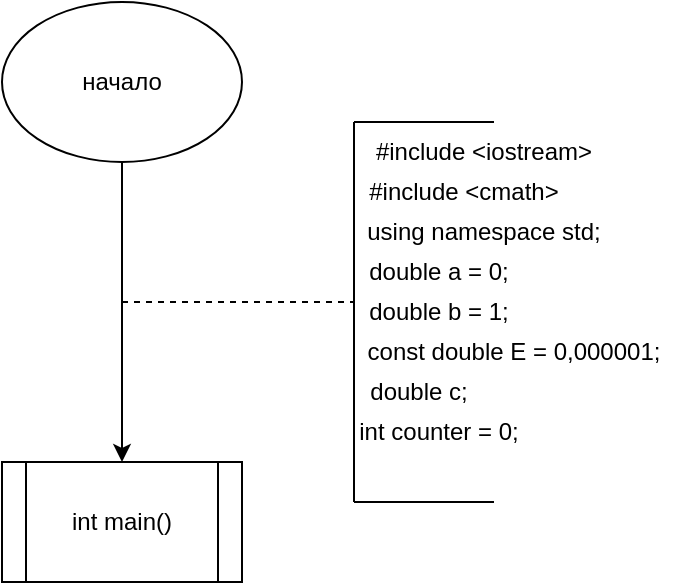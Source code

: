 <mxfile version="25.0.3">
  <diagram name="Страница — 1" id="Hb7AP2iqL8yiQXV1kjQa">
    <mxGraphModel dx="922" dy="574" grid="1" gridSize="10" guides="1" tooltips="1" connect="1" arrows="1" fold="1" page="1" pageScale="1" pageWidth="827" pageHeight="1169" math="0" shadow="0">
      <root>
        <mxCell id="0" />
        <mxCell id="1" parent="0" />
        <mxCell id="3_R2PrII4kckDfcfR6BO-3" value="" style="edgeStyle=orthogonalEdgeStyle;rounded=0;orthogonalLoop=1;jettySize=auto;html=1;" edge="1" parent="1" source="3_R2PrII4kckDfcfR6BO-1" target="3_R2PrII4kckDfcfR6BO-2">
          <mxGeometry relative="1" as="geometry" />
        </mxCell>
        <mxCell id="3_R2PrII4kckDfcfR6BO-1" value="начало" style="ellipse;whiteSpace=wrap;html=1;" vertex="1" parent="1">
          <mxGeometry x="354" width="120" height="80" as="geometry" />
        </mxCell>
        <mxCell id="3_R2PrII4kckDfcfR6BO-2" value="int main()" style="shape=process;whiteSpace=wrap;html=1;backgroundOutline=1;" vertex="1" parent="1">
          <mxGeometry x="354" y="230" width="120" height="60" as="geometry" />
        </mxCell>
        <mxCell id="3_R2PrII4kckDfcfR6BO-4" value="" style="endArrow=none;dashed=1;html=1;rounded=0;" edge="1" parent="1">
          <mxGeometry width="50" height="50" relative="1" as="geometry">
            <mxPoint x="414" y="150" as="sourcePoint" />
            <mxPoint x="530" y="150" as="targetPoint" />
          </mxGeometry>
        </mxCell>
        <mxCell id="3_R2PrII4kckDfcfR6BO-5" value="" style="endArrow=none;html=1;rounded=0;" edge="1" parent="1">
          <mxGeometry width="50" height="50" relative="1" as="geometry">
            <mxPoint x="530" y="250" as="sourcePoint" />
            <mxPoint x="530" y="60" as="targetPoint" />
          </mxGeometry>
        </mxCell>
        <mxCell id="3_R2PrII4kckDfcfR6BO-6" value="" style="endArrow=none;html=1;rounded=0;" edge="1" parent="1">
          <mxGeometry width="50" height="50" relative="1" as="geometry">
            <mxPoint x="530" y="60" as="sourcePoint" />
            <mxPoint x="600" y="60" as="targetPoint" />
          </mxGeometry>
        </mxCell>
        <mxCell id="3_R2PrII4kckDfcfR6BO-7" value="" style="endArrow=none;html=1;rounded=0;" edge="1" parent="1">
          <mxGeometry width="50" height="50" relative="1" as="geometry">
            <mxPoint x="530" y="250" as="sourcePoint" />
            <mxPoint x="600" y="250" as="targetPoint" />
          </mxGeometry>
        </mxCell>
        <mxCell id="3_R2PrII4kckDfcfR6BO-8" value="#include &amp;lt;iostream&amp;gt;" style="text;html=1;align=center;verticalAlign=middle;whiteSpace=wrap;rounded=0;" vertex="1" parent="1">
          <mxGeometry x="525" y="60" width="140" height="30" as="geometry" />
        </mxCell>
        <mxCell id="3_R2PrII4kckDfcfR6BO-9" value="#include &amp;lt;cmath&amp;gt;" style="text;html=1;align=center;verticalAlign=middle;whiteSpace=wrap;rounded=0;" vertex="1" parent="1">
          <mxGeometry x="530" y="80" width="110" height="30" as="geometry" />
        </mxCell>
        <mxCell id="3_R2PrII4kckDfcfR6BO-10" value="using namespace std;" style="text;html=1;align=center;verticalAlign=middle;whiteSpace=wrap;rounded=0;" vertex="1" parent="1">
          <mxGeometry x="530" y="100" width="130" height="30" as="geometry" />
        </mxCell>
        <mxCell id="3_R2PrII4kckDfcfR6BO-11" value="double a = 0;" style="text;html=1;align=center;verticalAlign=middle;whiteSpace=wrap;rounded=0;" vertex="1" parent="1">
          <mxGeometry x="520" y="120" width="105" height="30" as="geometry" />
        </mxCell>
        <mxCell id="3_R2PrII4kckDfcfR6BO-12" value="double b = 1;" style="text;html=1;align=center;verticalAlign=middle;whiteSpace=wrap;rounded=0;" vertex="1" parent="1">
          <mxGeometry x="520" y="140" width="105" height="30" as="geometry" />
        </mxCell>
        <mxCell id="3_R2PrII4kckDfcfR6BO-13" value="const double E = 0,000001;" style="text;html=1;align=center;verticalAlign=middle;whiteSpace=wrap;rounded=0;" vertex="1" parent="1">
          <mxGeometry x="520" y="160" width="180" height="30" as="geometry" />
        </mxCell>
        <mxCell id="3_R2PrII4kckDfcfR6BO-14" value="double c;" style="text;html=1;align=center;verticalAlign=middle;whiteSpace=wrap;rounded=0;" vertex="1" parent="1">
          <mxGeometry x="510" y="180" width="105" height="30" as="geometry" />
        </mxCell>
        <mxCell id="3_R2PrII4kckDfcfR6BO-15" value="int counter = 0;" style="text;html=1;align=center;verticalAlign=middle;whiteSpace=wrap;rounded=0;" vertex="1" parent="1">
          <mxGeometry x="520" y="200" width="105" height="30" as="geometry" />
        </mxCell>
      </root>
    </mxGraphModel>
  </diagram>
</mxfile>
